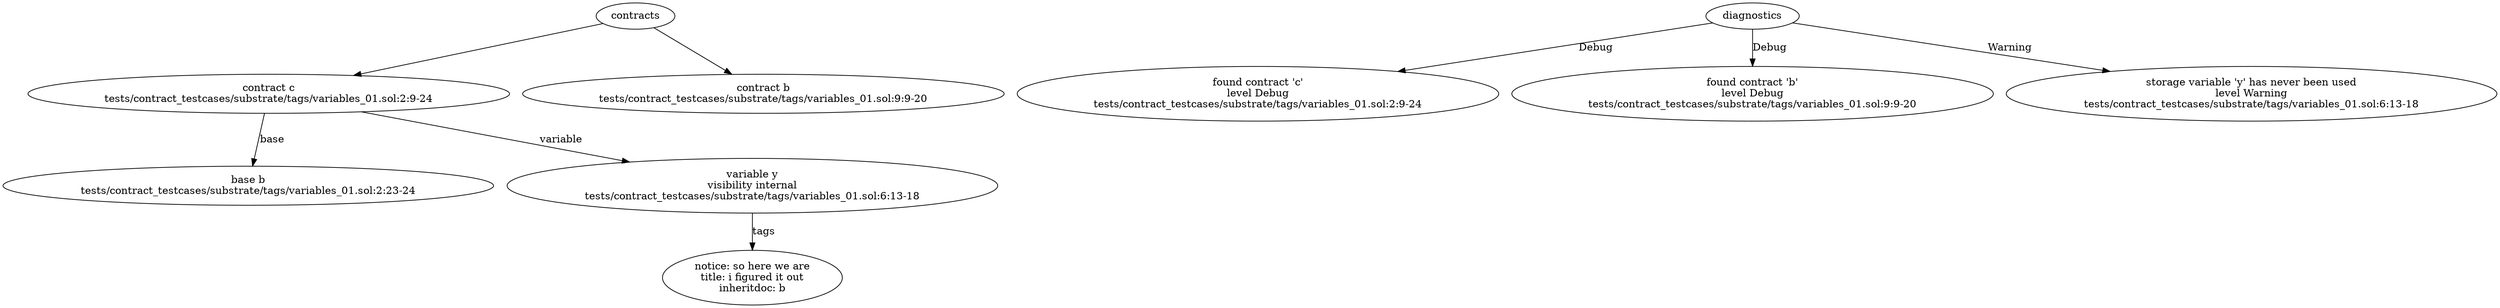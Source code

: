 strict digraph "tests/contract_testcases/substrate/tags/variables_01.sol" {
	contract [label="contract c\ntests/contract_testcases/substrate/tags/variables_01.sol:2:9-24"]
	base [label="base b\ntests/contract_testcases/substrate/tags/variables_01.sol:2:23-24"]
	var [label="variable y\nvisibility internal\ntests/contract_testcases/substrate/tags/variables_01.sol:6:13-18"]
	tags [label="notice: so here we are\ntitle: i figured it out\ninheritdoc: b"]
	contract_6 [label="contract b\ntests/contract_testcases/substrate/tags/variables_01.sol:9:9-20"]
	diagnostic [label="found contract 'c'\nlevel Debug\ntests/contract_testcases/substrate/tags/variables_01.sol:2:9-24"]
	diagnostic_9 [label="found contract 'b'\nlevel Debug\ntests/contract_testcases/substrate/tags/variables_01.sol:9:9-20"]
	diagnostic_10 [label="storage variable 'y' has never been used\nlevel Warning\ntests/contract_testcases/substrate/tags/variables_01.sol:6:13-18"]
	contracts -> contract
	contract -> base [label="base"]
	contract -> var [label="variable"]
	var -> tags [label="tags"]
	contracts -> contract_6
	diagnostics -> diagnostic [label="Debug"]
	diagnostics -> diagnostic_9 [label="Debug"]
	diagnostics -> diagnostic_10 [label="Warning"]
}
